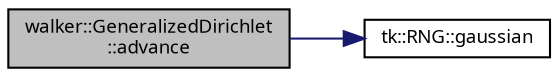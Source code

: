 digraph "walker::GeneralizedDirichlet::advance"
{
 // INTERACTIVE_SVG=YES
  bgcolor="transparent";
  edge [fontname="sans-serif",fontsize="9",labelfontname="sans-serif",labelfontsize="9"];
  node [fontname="sans-serif",fontsize="9",shape=record];
  rankdir="LR";
  Node1 [label="walker::GeneralizedDirichlet\l::advance",height=0.2,width=0.4,color="black", fillcolor="grey75", style="filled", fontcolor="black"];
  Node1 -> Node2 [color="midnightblue",fontsize="9",style="solid",fontname="sans-serif"];
  Node2 [label="tk::RNG::gaussian",height=0.2,width=0.4,color="black",URL="$classtk_1_1_r_n_g.html#a435ec8de21c012876c819abec65d6141",tooltip="Public interface to Gaussian RNG. "];
}
